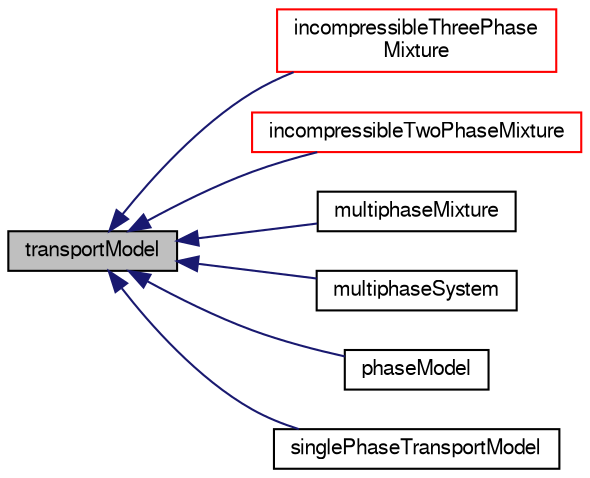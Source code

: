 digraph "transportModel"
{
  bgcolor="transparent";
  edge [fontname="FreeSans",fontsize="10",labelfontname="FreeSans",labelfontsize="10"];
  node [fontname="FreeSans",fontsize="10",shape=record];
  rankdir="LR";
  Node1 [label="transportModel",height=0.2,width=0.4,color="black", fillcolor="grey75", style="filled" fontcolor="black"];
  Node1 -> Node2 [dir="back",color="midnightblue",fontsize="10",style="solid",fontname="FreeSans"];
  Node2 [label="incompressibleThreePhase\lMixture",height=0.2,width=0.4,color="red",URL="$a01015.html"];
  Node1 -> Node3 [dir="back",color="midnightblue",fontsize="10",style="solid",fontname="FreeSans"];
  Node3 [label="incompressibleTwoPhaseMixture",height=0.2,width=0.4,color="red",URL="$a01019.html",tooltip="A two-phase incompressible transportModel. "];
  Node1 -> Node4 [dir="back",color="midnightblue",fontsize="10",style="solid",fontname="FreeSans"];
  Node4 [label="multiphaseMixture",height=0.2,width=0.4,color="black",URL="$a01505.html",tooltip="Incompressible multi-phase mixture with built in solution for the phase fractions with interface comp..."];
  Node1 -> Node5 [dir="back",color="midnightblue",fontsize="10",style="solid",fontname="FreeSans"];
  Node5 [label="multiphaseSystem",height=0.2,width=0.4,color="black",URL="$a01507.html",tooltip="Incompressible multi-phase mixture with built in solution for the phase fractions with interface comp..."];
  Node1 -> Node6 [dir="back",color="midnightblue",fontsize="10",style="solid",fontname="FreeSans"];
  Node6 [label="phaseModel",height=0.2,width=0.4,color="black",URL="$a01787.html",tooltip="Single incompressible phase derived from the phase-fraction. Used as part of the multiPhaseMixture fo..."];
  Node1 -> Node7 [dir="back",color="midnightblue",fontsize="10",style="solid",fontname="FreeSans"];
  Node7 [label="singlePhaseTransportModel",height=0.2,width=0.4,color="black",URL="$a02256.html",tooltip="A simple single-phase transport model based on viscosityModel. "];
}
